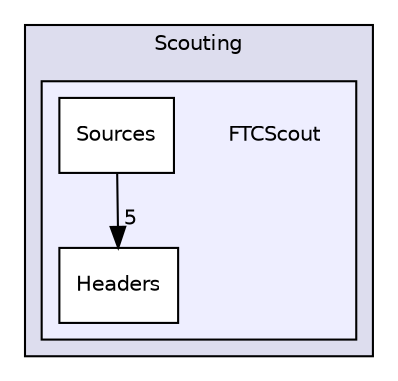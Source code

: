 digraph "C:/Users/dogea/Desktop/Programming/Robotics/Scouting/FTCScout" {
  compound=true
  node [ fontsize="10", fontname="Helvetica"];
  edge [ labelfontsize="10", labelfontname="Helvetica"];
  subgraph clusterdir_bbf9de9a00e5d400d77ba6b03a68cab3 {
    graph [ bgcolor="#ddddee", pencolor="black", label="Scouting" fontname="Helvetica", fontsize="10", URL="dir_bbf9de9a00e5d400d77ba6b03a68cab3.html"]
  subgraph clusterdir_99437667730ebabdcc28adb611c0cb97 {
    graph [ bgcolor="#eeeeff", pencolor="black", label="" URL="dir_99437667730ebabdcc28adb611c0cb97.html"];
    dir_99437667730ebabdcc28adb611c0cb97 [shape=plaintext label="FTCScout"];
    dir_c631333691cc2908fcbfd3ea97e96c0b [shape=box label="Headers" color="black" fillcolor="white" style="filled" URL="dir_c631333691cc2908fcbfd3ea97e96c0b.html"];
    dir_e93603e78f668501431157f69f57d884 [shape=box label="Sources" color="black" fillcolor="white" style="filled" URL="dir_e93603e78f668501431157f69f57d884.html"];
  }
  }
  dir_e93603e78f668501431157f69f57d884->dir_c631333691cc2908fcbfd3ea97e96c0b [headlabel="5", labeldistance=1.5 headhref="dir_000008_000007.html"];
}
